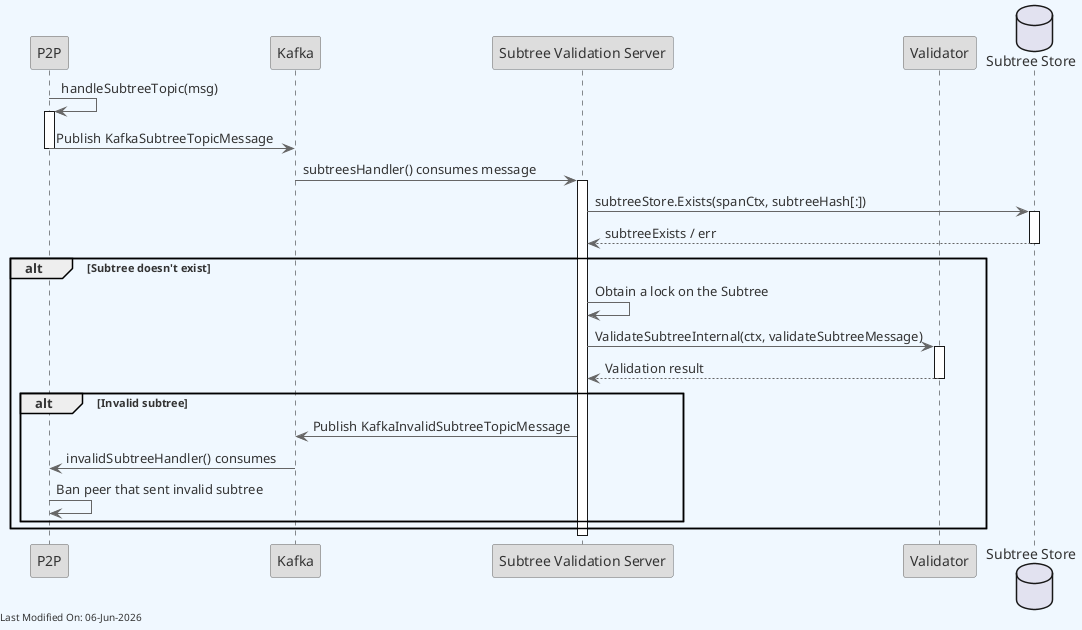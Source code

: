 @startuml
skinparam backgroundColor #F0F8FF
skinparam defaultFontColor #333333
skinparam arrowColor #666666

' Define borders for all elements
skinparam entity {
  BorderColor #666666
  BackgroundColor #DDDDDD
}

skinparam control {
  BorderColor #666666
  BackgroundColor #DDDDDD
}

skinparam participant {
  BorderColor #666666
  BackgroundColor #DDDDDD
}



participant "P2P" as P2P
participant "Kafka" as Kafka
participant "Subtree Validation Server" as SVS
participant "Validator" as Validator
database "Subtree Store" as SubtreeStore

P2P -> P2P: handleSubtreeTopic(msg)
activate P2P
P2P -> Kafka: Publish KafkaSubtreeTopicMessage
deactivate P2P

Kafka -> SVS: subtreesHandler() consumes message
activate SVS

SVS -> SubtreeStore: subtreeStore.Exists(spanCtx, subtreeHash[:])
activate SubtreeStore
SubtreeStore --> SVS: subtreeExists / err
deactivate SubtreeStore

alt Subtree doesn't exist
    SVS -> SVS: Obtain a lock on the Subtree

    SVS -> Validator: ValidateSubtreeInternal(ctx, validateSubtreeMessage)
    activate Validator
    Validator --> SVS: Validation result
    deactivate Validator

    alt Invalid subtree
        SVS -> Kafka: Publish KafkaInvalidSubtreeTopicMessage
        Kafka -> P2P: invalidSubtreeHandler() consumes
        P2P -> P2P: Ban peer that sent invalid subtree
    end
end

deactivate SVS

left footer Last Modified On: %date("dd-MMM-yyyy")

@enduml
